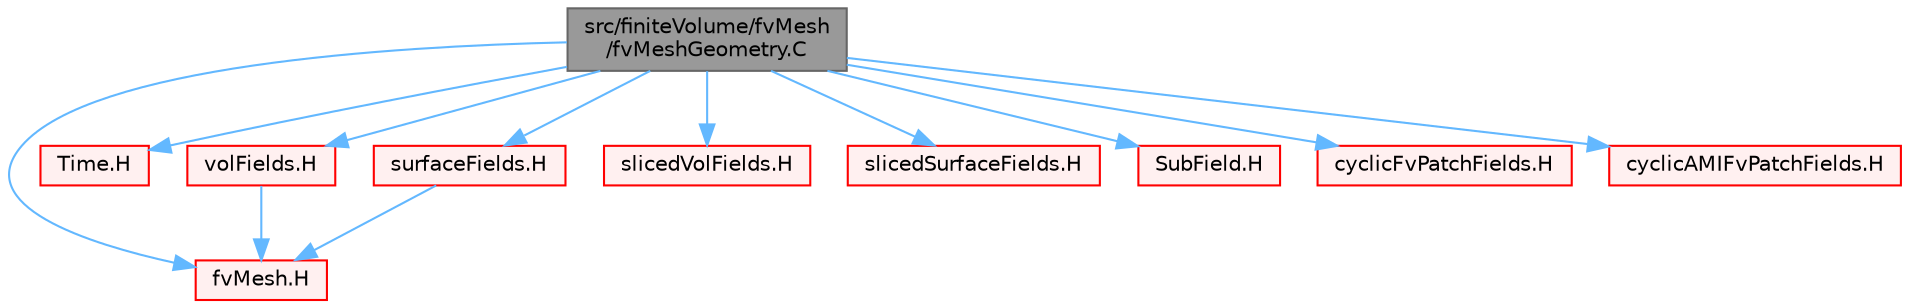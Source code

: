 digraph "src/finiteVolume/fvMesh/fvMeshGeometry.C"
{
 // LATEX_PDF_SIZE
  bgcolor="transparent";
  edge [fontname=Helvetica,fontsize=10,labelfontname=Helvetica,labelfontsize=10];
  node [fontname=Helvetica,fontsize=10,shape=box,height=0.2,width=0.4];
  Node1 [id="Node000001",label="src/finiteVolume/fvMesh\l/fvMeshGeometry.C",height=0.2,width=0.4,color="gray40", fillcolor="grey60", style="filled", fontcolor="black",tooltip=" "];
  Node1 -> Node2 [id="edge1_Node000001_Node000002",color="steelblue1",style="solid",tooltip=" "];
  Node2 [id="Node000002",label="fvMesh.H",height=0.2,width=0.4,color="red", fillcolor="#FFF0F0", style="filled",URL="$fvMesh_8H.html",tooltip=" "];
  Node1 -> Node341 [id="edge2_Node000001_Node000341",color="steelblue1",style="solid",tooltip=" "];
  Node341 [id="Node000341",label="Time.H",height=0.2,width=0.4,color="red", fillcolor="#FFF0F0", style="filled",URL="$Time_8H.html",tooltip=" "];
  Node1 -> Node368 [id="edge3_Node000001_Node000368",color="steelblue1",style="solid",tooltip=" "];
  Node368 [id="Node000368",label="volFields.H",height=0.2,width=0.4,color="red", fillcolor="#FFF0F0", style="filled",URL="$volFields_8H.html",tooltip=" "];
  Node368 -> Node2 [id="edge4_Node000368_Node000002",color="steelblue1",style="solid",tooltip=" "];
  Node1 -> Node405 [id="edge5_Node000001_Node000405",color="steelblue1",style="solid",tooltip=" "];
  Node405 [id="Node000405",label="surfaceFields.H",height=0.2,width=0.4,color="red", fillcolor="#FFF0F0", style="filled",URL="$surfaceFields_8H.html",tooltip="Foam::surfaceFields."];
  Node405 -> Node2 [id="edge6_Node000405_Node000002",color="steelblue1",style="solid",tooltip=" "];
  Node1 -> Node413 [id="edge7_Node000001_Node000413",color="steelblue1",style="solid",tooltip=" "];
  Node413 [id="Node000413",label="slicedVolFields.H",height=0.2,width=0.4,color="red", fillcolor="#FFF0F0", style="filled",URL="$slicedVolFields_8H.html",tooltip=" "];
  Node1 -> Node425 [id="edge8_Node000001_Node000425",color="steelblue1",style="solid",tooltip=" "];
  Node425 [id="Node000425",label="slicedSurfaceFields.H",height=0.2,width=0.4,color="red", fillcolor="#FFF0F0", style="filled",URL="$slicedSurfaceFields_8H.html",tooltip=" "];
  Node1 -> Node263 [id="edge9_Node000001_Node000263",color="steelblue1",style="solid",tooltip=" "];
  Node263 [id="Node000263",label="SubField.H",height=0.2,width=0.4,color="red", fillcolor="#FFF0F0", style="filled",URL="$SubField_8H.html",tooltip=" "];
  Node1 -> Node427 [id="edge10_Node000001_Node000427",color="steelblue1",style="solid",tooltip=" "];
  Node427 [id="Node000427",label="cyclicFvPatchFields.H",height=0.2,width=0.4,color="red", fillcolor="#FFF0F0", style="filled",URL="$cyclicFvPatchFields_8H.html",tooltip=" "];
  Node1 -> Node435 [id="edge11_Node000001_Node000435",color="steelblue1",style="solid",tooltip=" "];
  Node435 [id="Node000435",label="cyclicAMIFvPatchFields.H",height=0.2,width=0.4,color="red", fillcolor="#FFF0F0", style="filled",URL="$cyclicAMIFvPatchFields_8H.html",tooltip=" "];
}
